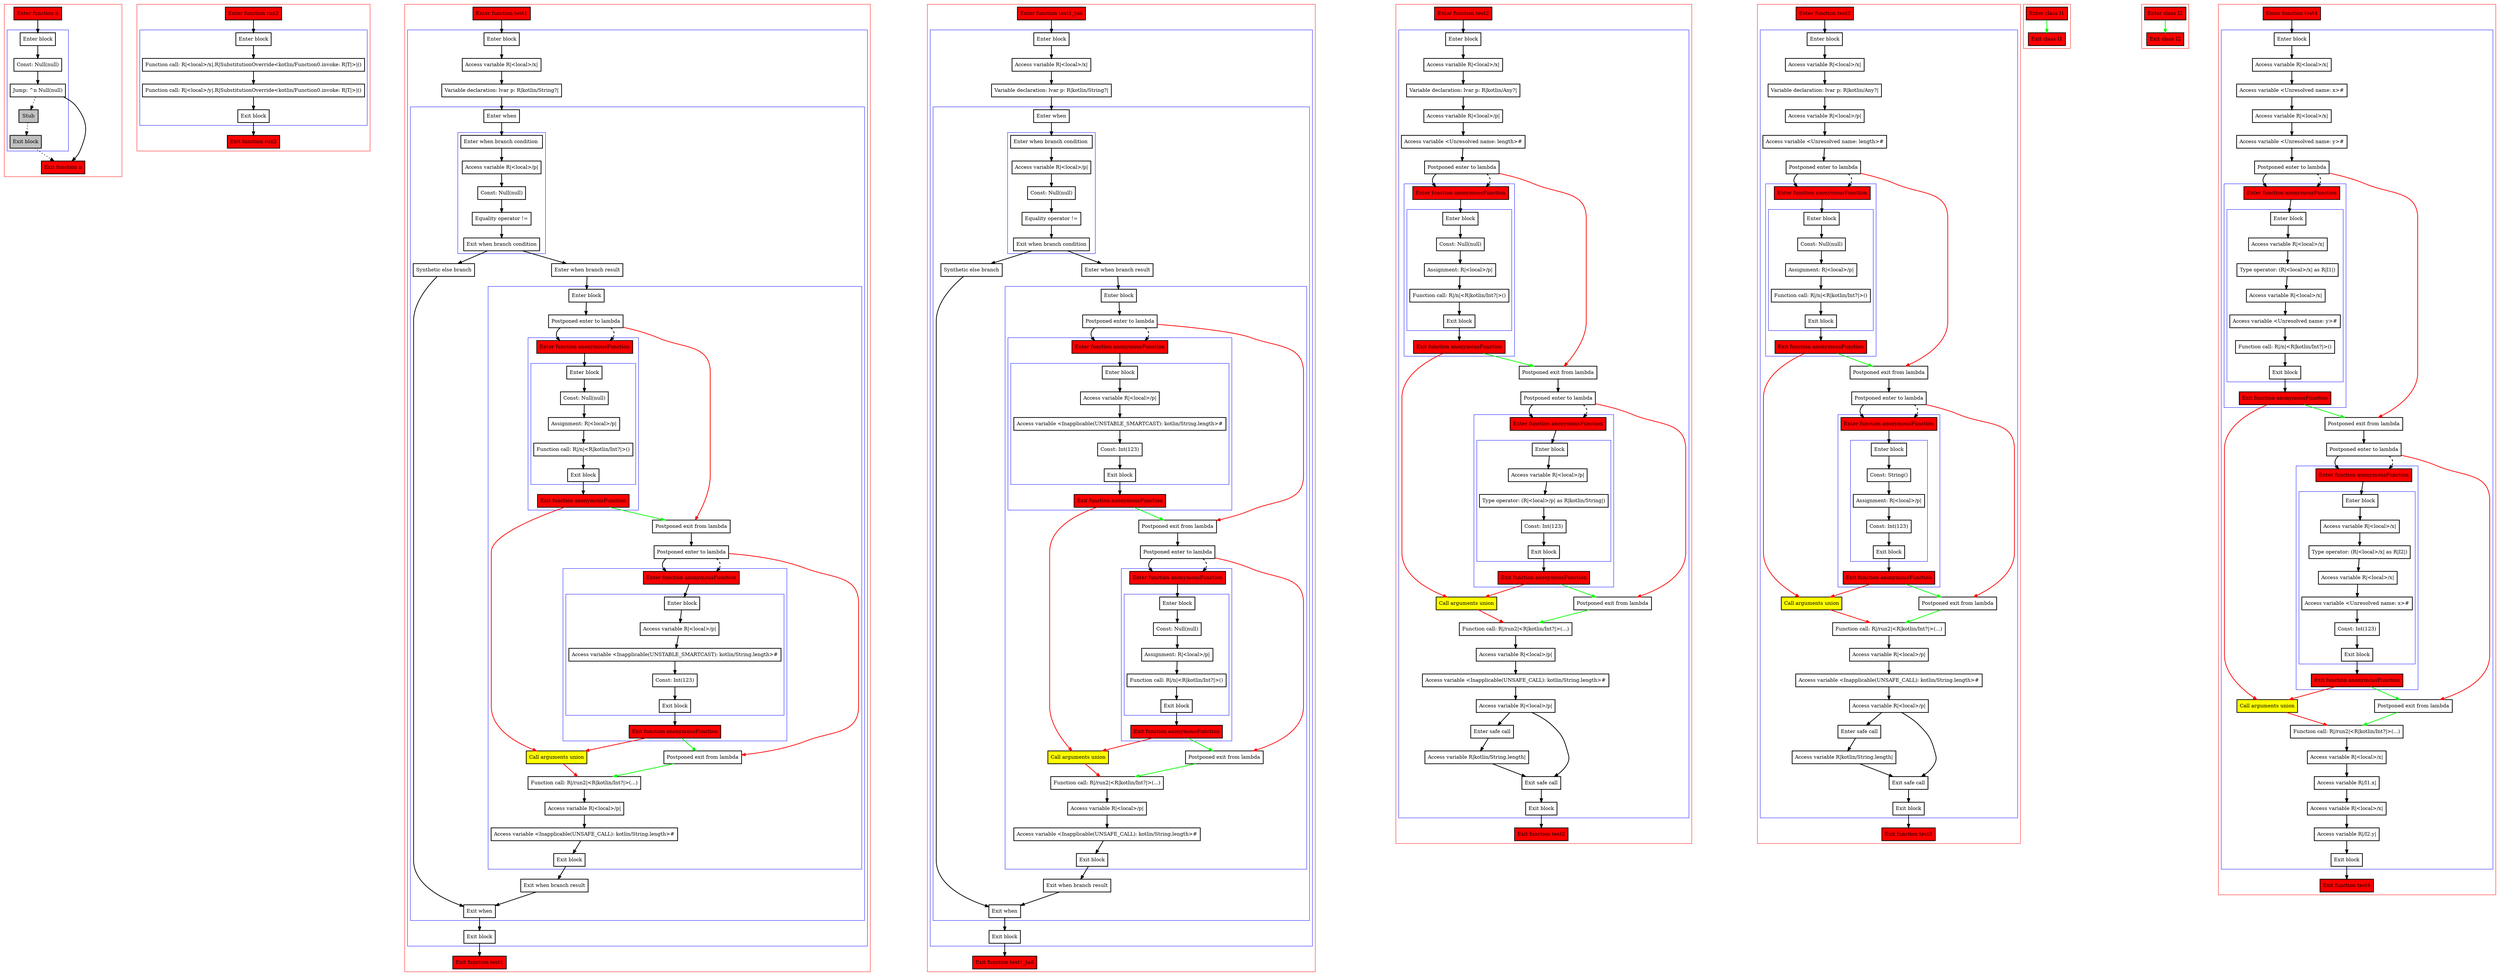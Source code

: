 digraph flowFromTwoInplaceLambdas_kt {
    graph [nodesep=3]
    node [shape=box penwidth=2]
    edge [penwidth=2]

    subgraph cluster_0 {
        color=red
        0 [label="Enter function n" style="filled" fillcolor=red];
        subgraph cluster_1 {
            color=blue
            1 [label="Enter block"];
            2 [label="Const: Null(null)"];
            3 [label="Jump: ^n Null(null)"];
            4 [label="Stub" style="filled" fillcolor=gray];
            5 [label="Exit block" style="filled" fillcolor=gray];
        }
        6 [label="Exit function n" style="filled" fillcolor=red];
    }
    0 -> {1};
    1 -> {2};
    2 -> {3};
    3 -> {6};
    3 -> {4} [style=dotted];
    4 -> {5} [style=dotted];
    5 -> {6} [style=dotted];

    subgraph cluster_2 {
        color=red
        7 [label="Enter function run2" style="filled" fillcolor=red];
        subgraph cluster_3 {
            color=blue
            8 [label="Enter block"];
            9 [label="Function call: R|<local>/x|.R|SubstitutionOverride<kotlin/Function0.invoke: R|T|>|()"];
            10 [label="Function call: R|<local>/y|.R|SubstitutionOverride<kotlin/Function0.invoke: R|T|>|()"];
            11 [label="Exit block"];
        }
        12 [label="Exit function run2" style="filled" fillcolor=red];
    }
    7 -> {8};
    8 -> {9};
    9 -> {10};
    10 -> {11};
    11 -> {12};

    subgraph cluster_4 {
        color=red
        13 [label="Enter function test1" style="filled" fillcolor=red];
        subgraph cluster_5 {
            color=blue
            14 [label="Enter block"];
            15 [label="Access variable R|<local>/x|"];
            16 [label="Variable declaration: lvar p: R|kotlin/String?|"];
            subgraph cluster_6 {
                color=blue
                17 [label="Enter when"];
                subgraph cluster_7 {
                    color=blue
                    18 [label="Enter when branch condition "];
                    19 [label="Access variable R|<local>/p|"];
                    20 [label="Const: Null(null)"];
                    21 [label="Equality operator !="];
                    22 [label="Exit when branch condition"];
                }
                23 [label="Synthetic else branch"];
                24 [label="Enter when branch result"];
                subgraph cluster_8 {
                    color=blue
                    25 [label="Enter block"];
                    26 [label="Postponed enter to lambda"];
                    subgraph cluster_9 {
                        color=blue
                        39 [label="Enter function anonymousFunction" style="filled" fillcolor=red];
                        subgraph cluster_10 {
                            color=blue
                            40 [label="Enter block"];
                            41 [label="Const: Null(null)"];
                            42 [label="Assignment: R|<local>/p|"];
                            43 [label="Function call: R|/n|<R|kotlin/Int?|>()"];
                            44 [label="Exit block"];
                        }
                        45 [label="Exit function anonymousFunction" style="filled" fillcolor=red];
                    }
                    28 [label="Postponed exit from lambda"];
                    29 [label="Postponed enter to lambda"];
                    subgraph cluster_11 {
                        color=blue
                        46 [label="Enter function anonymousFunction" style="filled" fillcolor=red];
                        subgraph cluster_12 {
                            color=blue
                            47 [label="Enter block"];
                            48 [label="Access variable R|<local>/p|"];
                            49 [label="Access variable <Inapplicable(UNSTABLE_SMARTCAST): kotlin/String.length>#"];
                            50 [label="Const: Int(123)"];
                            51 [label="Exit block"];
                        }
                        52 [label="Exit function anonymousFunction" style="filled" fillcolor=red];
                    }
                    27 [label="Call arguments union" style="filled" fillcolor=yellow];
                    30 [label="Postponed exit from lambda"];
                    31 [label="Function call: R|/run2|<R|kotlin/Int?|>(...)"];
                    32 [label="Access variable R|<local>/p|"];
                    33 [label="Access variable <Inapplicable(UNSAFE_CALL): kotlin/String.length>#"];
                    34 [label="Exit block"];
                }
                35 [label="Exit when branch result"];
                36 [label="Exit when"];
            }
            37 [label="Exit block"];
        }
        38 [label="Exit function test1" style="filled" fillcolor=red];
    }
    13 -> {14};
    14 -> {15};
    15 -> {16};
    16 -> {17};
    17 -> {18};
    18 -> {19};
    19 -> {20};
    20 -> {21};
    21 -> {22};
    22 -> {24 23};
    23 -> {36};
    24 -> {25};
    25 -> {26};
    26 -> {39};
    26 -> {28} [color=red];
    26 -> {39} [style=dashed];
    27 -> {31} [color=red];
    28 -> {29};
    29 -> {46};
    29 -> {30} [color=red];
    29 -> {46} [style=dashed];
    30 -> {31} [color=green];
    31 -> {32};
    32 -> {33};
    33 -> {34};
    34 -> {35};
    35 -> {36};
    36 -> {37};
    37 -> {38};
    39 -> {40};
    40 -> {41};
    41 -> {42};
    42 -> {43};
    43 -> {44};
    44 -> {45};
    45 -> {27} [color=red];
    45 -> {28} [color=green];
    46 -> {47};
    47 -> {48};
    48 -> {49};
    49 -> {50};
    50 -> {51};
    51 -> {52};
    52 -> {27} [color=red];
    52 -> {30} [color=green];

    subgraph cluster_13 {
        color=red
        53 [label="Enter function test1_tail" style="filled" fillcolor=red];
        subgraph cluster_14 {
            color=blue
            54 [label="Enter block"];
            55 [label="Access variable R|<local>/x|"];
            56 [label="Variable declaration: lvar p: R|kotlin/String?|"];
            subgraph cluster_15 {
                color=blue
                57 [label="Enter when"];
                subgraph cluster_16 {
                    color=blue
                    58 [label="Enter when branch condition "];
                    59 [label="Access variable R|<local>/p|"];
                    60 [label="Const: Null(null)"];
                    61 [label="Equality operator !="];
                    62 [label="Exit when branch condition"];
                }
                63 [label="Synthetic else branch"];
                64 [label="Enter when branch result"];
                subgraph cluster_17 {
                    color=blue
                    65 [label="Enter block"];
                    66 [label="Postponed enter to lambda"];
                    subgraph cluster_18 {
                        color=blue
                        86 [label="Enter function anonymousFunction" style="filled" fillcolor=red];
                        subgraph cluster_19 {
                            color=blue
                            87 [label="Enter block"];
                            88 [label="Access variable R|<local>/p|"];
                            89 [label="Access variable <Inapplicable(UNSTABLE_SMARTCAST): kotlin/String.length>#"];
                            90 [label="Const: Int(123)"];
                            91 [label="Exit block"];
                        }
                        92 [label="Exit function anonymousFunction" style="filled" fillcolor=red];
                    }
                    68 [label="Postponed exit from lambda"];
                    69 [label="Postponed enter to lambda"];
                    subgraph cluster_20 {
                        color=blue
                        79 [label="Enter function anonymousFunction" style="filled" fillcolor=red];
                        subgraph cluster_21 {
                            color=blue
                            80 [label="Enter block"];
                            81 [label="Const: Null(null)"];
                            82 [label="Assignment: R|<local>/p|"];
                            83 [label="Function call: R|/n|<R|kotlin/Int?|>()"];
                            84 [label="Exit block"];
                        }
                        85 [label="Exit function anonymousFunction" style="filled" fillcolor=red];
                    }
                    67 [label="Call arguments union" style="filled" fillcolor=yellow];
                    70 [label="Postponed exit from lambda"];
                    71 [label="Function call: R|/run2|<R|kotlin/Int?|>(...)"];
                    72 [label="Access variable R|<local>/p|"];
                    73 [label="Access variable <Inapplicable(UNSAFE_CALL): kotlin/String.length>#"];
                    74 [label="Exit block"];
                }
                75 [label="Exit when branch result"];
                76 [label="Exit when"];
            }
            77 [label="Exit block"];
        }
        78 [label="Exit function test1_tail" style="filled" fillcolor=red];
    }
    53 -> {54};
    54 -> {55};
    55 -> {56};
    56 -> {57};
    57 -> {58};
    58 -> {59};
    59 -> {60};
    60 -> {61};
    61 -> {62};
    62 -> {64 63};
    63 -> {76};
    64 -> {65};
    65 -> {66};
    66 -> {86};
    66 -> {68} [color=red];
    66 -> {86} [style=dashed];
    67 -> {71} [color=red];
    68 -> {69};
    69 -> {79};
    69 -> {70} [color=red];
    69 -> {79} [style=dashed];
    70 -> {71} [color=green];
    71 -> {72};
    72 -> {73};
    73 -> {74};
    74 -> {75};
    75 -> {76};
    76 -> {77};
    77 -> {78};
    79 -> {80};
    80 -> {81};
    81 -> {82};
    82 -> {83};
    83 -> {84};
    84 -> {85};
    85 -> {67} [color=red];
    85 -> {70} [color=green];
    86 -> {87};
    87 -> {88};
    88 -> {89};
    89 -> {90};
    90 -> {91};
    91 -> {92};
    92 -> {67} [color=red];
    92 -> {68} [color=green];

    subgraph cluster_22 {
        color=red
        93 [label="Enter function test2" style="filled" fillcolor=red];
        subgraph cluster_23 {
            color=blue
            94 [label="Enter block"];
            95 [label="Access variable R|<local>/x|"];
            96 [label="Variable declaration: lvar p: R|kotlin/Any?|"];
            97 [label="Access variable R|<local>/p|"];
            98 [label="Access variable <Unresolved name: length>#"];
            99 [label="Postponed enter to lambda"];
            subgraph cluster_24 {
                color=blue
                113 [label="Enter function anonymousFunction" style="filled" fillcolor=red];
                subgraph cluster_25 {
                    color=blue
                    114 [label="Enter block"];
                    115 [label="Const: Null(null)"];
                    116 [label="Assignment: R|<local>/p|"];
                    117 [label="Function call: R|/n|<R|kotlin/Int?|>()"];
                    118 [label="Exit block"];
                }
                119 [label="Exit function anonymousFunction" style="filled" fillcolor=red];
            }
            101 [label="Postponed exit from lambda"];
            102 [label="Postponed enter to lambda"];
            subgraph cluster_26 {
                color=blue
                120 [label="Enter function anonymousFunction" style="filled" fillcolor=red];
                subgraph cluster_27 {
                    color=blue
                    121 [label="Enter block"];
                    122 [label="Access variable R|<local>/p|"];
                    123 [label="Type operator: (R|<local>/p| as R|kotlin/String|)"];
                    124 [label="Const: Int(123)"];
                    125 [label="Exit block"];
                }
                126 [label="Exit function anonymousFunction" style="filled" fillcolor=red];
            }
            100 [label="Call arguments union" style="filled" fillcolor=yellow];
            103 [label="Postponed exit from lambda"];
            104 [label="Function call: R|/run2|<R|kotlin/Int?|>(...)"];
            105 [label="Access variable R|<local>/p|"];
            106 [label="Access variable <Inapplicable(UNSAFE_CALL): kotlin/String.length>#"];
            107 [label="Access variable R|<local>/p|"];
            108 [label="Enter safe call"];
            109 [label="Access variable R|kotlin/String.length|"];
            110 [label="Exit safe call"];
            111 [label="Exit block"];
        }
        112 [label="Exit function test2" style="filled" fillcolor=red];
    }
    93 -> {94};
    94 -> {95};
    95 -> {96};
    96 -> {97};
    97 -> {98};
    98 -> {99};
    99 -> {113};
    99 -> {101} [color=red];
    99 -> {113} [style=dashed];
    100 -> {104} [color=red];
    101 -> {102};
    102 -> {120};
    102 -> {103} [color=red];
    102 -> {120} [style=dashed];
    103 -> {104} [color=green];
    104 -> {105};
    105 -> {106};
    106 -> {107};
    107 -> {108 110};
    108 -> {109};
    109 -> {110};
    110 -> {111};
    111 -> {112};
    113 -> {114};
    114 -> {115};
    115 -> {116};
    116 -> {117};
    117 -> {118};
    118 -> {119};
    119 -> {100} [color=red];
    119 -> {101} [color=green];
    120 -> {121};
    121 -> {122};
    122 -> {123};
    123 -> {124};
    124 -> {125};
    125 -> {126};
    126 -> {100} [color=red];
    126 -> {103} [color=green];

    subgraph cluster_28 {
        color=red
        127 [label="Enter function test3" style="filled" fillcolor=red];
        subgraph cluster_29 {
            color=blue
            128 [label="Enter block"];
            129 [label="Access variable R|<local>/x|"];
            130 [label="Variable declaration: lvar p: R|kotlin/Any?|"];
            131 [label="Access variable R|<local>/p|"];
            132 [label="Access variable <Unresolved name: length>#"];
            133 [label="Postponed enter to lambda"];
            subgraph cluster_30 {
                color=blue
                147 [label="Enter function anonymousFunction" style="filled" fillcolor=red];
                subgraph cluster_31 {
                    color=blue
                    148 [label="Enter block"];
                    149 [label="Const: Null(null)"];
                    150 [label="Assignment: R|<local>/p|"];
                    151 [label="Function call: R|/n|<R|kotlin/Int?|>()"];
                    152 [label="Exit block"];
                }
                153 [label="Exit function anonymousFunction" style="filled" fillcolor=red];
            }
            135 [label="Postponed exit from lambda"];
            136 [label="Postponed enter to lambda"];
            subgraph cluster_32 {
                color=blue
                154 [label="Enter function anonymousFunction" style="filled" fillcolor=red];
                subgraph cluster_33 {
                    color=blue
                    155 [label="Enter block"];
                    156 [label="Const: String()"];
                    157 [label="Assignment: R|<local>/p|"];
                    158 [label="Const: Int(123)"];
                    159 [label="Exit block"];
                }
                160 [label="Exit function anonymousFunction" style="filled" fillcolor=red];
            }
            134 [label="Call arguments union" style="filled" fillcolor=yellow];
            137 [label="Postponed exit from lambda"];
            138 [label="Function call: R|/run2|<R|kotlin/Int?|>(...)"];
            139 [label="Access variable R|<local>/p|"];
            140 [label="Access variable <Inapplicable(UNSAFE_CALL): kotlin/String.length>#"];
            141 [label="Access variable R|<local>/p|"];
            142 [label="Enter safe call"];
            143 [label="Access variable R|kotlin/String.length|"];
            144 [label="Exit safe call"];
            145 [label="Exit block"];
        }
        146 [label="Exit function test3" style="filled" fillcolor=red];
    }
    127 -> {128};
    128 -> {129};
    129 -> {130};
    130 -> {131};
    131 -> {132};
    132 -> {133};
    133 -> {147};
    133 -> {135} [color=red];
    133 -> {147} [style=dashed];
    134 -> {138} [color=red];
    135 -> {136};
    136 -> {154};
    136 -> {137} [color=red];
    136 -> {154} [style=dashed];
    137 -> {138} [color=green];
    138 -> {139};
    139 -> {140};
    140 -> {141};
    141 -> {142 144};
    142 -> {143};
    143 -> {144};
    144 -> {145};
    145 -> {146};
    147 -> {148};
    148 -> {149};
    149 -> {150};
    150 -> {151};
    151 -> {152};
    152 -> {153};
    153 -> {134} [color=red];
    153 -> {135} [color=green];
    154 -> {155};
    155 -> {156};
    156 -> {157};
    157 -> {158};
    158 -> {159};
    159 -> {160};
    160 -> {134} [color=red];
    160 -> {137} [color=green];

    subgraph cluster_34 {
        color=red
        161 [label="Enter class I1" style="filled" fillcolor=red];
        162 [label="Exit class I1" style="filled" fillcolor=red];
    }
    161 -> {162} [color=green];

    subgraph cluster_35 {
        color=red
        163 [label="Enter class I2" style="filled" fillcolor=red];
        164 [label="Exit class I2" style="filled" fillcolor=red];
    }
    163 -> {164} [color=green];

    subgraph cluster_36 {
        color=red
        165 [label="Enter function test4" style="filled" fillcolor=red];
        subgraph cluster_37 {
            color=blue
            166 [label="Enter block"];
            167 [label="Access variable R|<local>/x|"];
            168 [label="Access variable <Unresolved name: x>#"];
            169 [label="Access variable R|<local>/x|"];
            170 [label="Access variable <Unresolved name: y>#"];
            171 [label="Postponed enter to lambda"];
            subgraph cluster_38 {
                color=blue
                183 [label="Enter function anonymousFunction" style="filled" fillcolor=red];
                subgraph cluster_39 {
                    color=blue
                    184 [label="Enter block"];
                    185 [label="Access variable R|<local>/x|"];
                    186 [label="Type operator: (R|<local>/x| as R|I1|)"];
                    187 [label="Access variable R|<local>/x|"];
                    188 [label="Access variable <Unresolved name: y>#"];
                    189 [label="Function call: R|/n|<R|kotlin/Int?|>()"];
                    190 [label="Exit block"];
                }
                191 [label="Exit function anonymousFunction" style="filled" fillcolor=red];
            }
            173 [label="Postponed exit from lambda"];
            174 [label="Postponed enter to lambda"];
            subgraph cluster_40 {
                color=blue
                192 [label="Enter function anonymousFunction" style="filled" fillcolor=red];
                subgraph cluster_41 {
                    color=blue
                    193 [label="Enter block"];
                    194 [label="Access variable R|<local>/x|"];
                    195 [label="Type operator: (R|<local>/x| as R|I2|)"];
                    196 [label="Access variable R|<local>/x|"];
                    197 [label="Access variable <Unresolved name: x>#"];
                    198 [label="Const: Int(123)"];
                    199 [label="Exit block"];
                }
                200 [label="Exit function anonymousFunction" style="filled" fillcolor=red];
            }
            172 [label="Call arguments union" style="filled" fillcolor=yellow];
            175 [label="Postponed exit from lambda"];
            176 [label="Function call: R|/run2|<R|kotlin/Int?|>(...)"];
            177 [label="Access variable R|<local>/x|"];
            178 [label="Access variable R|/I1.x|"];
            179 [label="Access variable R|<local>/x|"];
            180 [label="Access variable R|/I2.y|"];
            181 [label="Exit block"];
        }
        182 [label="Exit function test4" style="filled" fillcolor=red];
    }
    165 -> {166};
    166 -> {167};
    167 -> {168};
    168 -> {169};
    169 -> {170};
    170 -> {171};
    171 -> {183};
    171 -> {173} [color=red];
    171 -> {183} [style=dashed];
    172 -> {176} [color=red];
    173 -> {174};
    174 -> {192};
    174 -> {175} [color=red];
    174 -> {192} [style=dashed];
    175 -> {176} [color=green];
    176 -> {177};
    177 -> {178};
    178 -> {179};
    179 -> {180};
    180 -> {181};
    181 -> {182};
    183 -> {184};
    184 -> {185};
    185 -> {186};
    186 -> {187};
    187 -> {188};
    188 -> {189};
    189 -> {190};
    190 -> {191};
    191 -> {172} [color=red];
    191 -> {173} [color=green];
    192 -> {193};
    193 -> {194};
    194 -> {195};
    195 -> {196};
    196 -> {197};
    197 -> {198};
    198 -> {199};
    199 -> {200};
    200 -> {172} [color=red];
    200 -> {175} [color=green];

}

